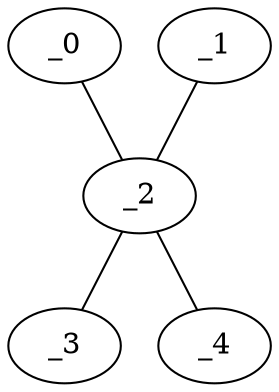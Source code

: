 graph KP1_0048 {
	_0	 [x="0.729834",
		y="2.86999"];
	_2	 [x="0.59",
		y="1.75"];
	_0 -- _2;
	_1	 [x="2.21997",
		y="3.37977"];
	_1 -- _2;
	_3	 [x="1.6001",
		y="0.939899"];
	_2 -- _3;
	_4	 [x="0.751781",
		y="1.34456"];
	_2 -- _4;
}
